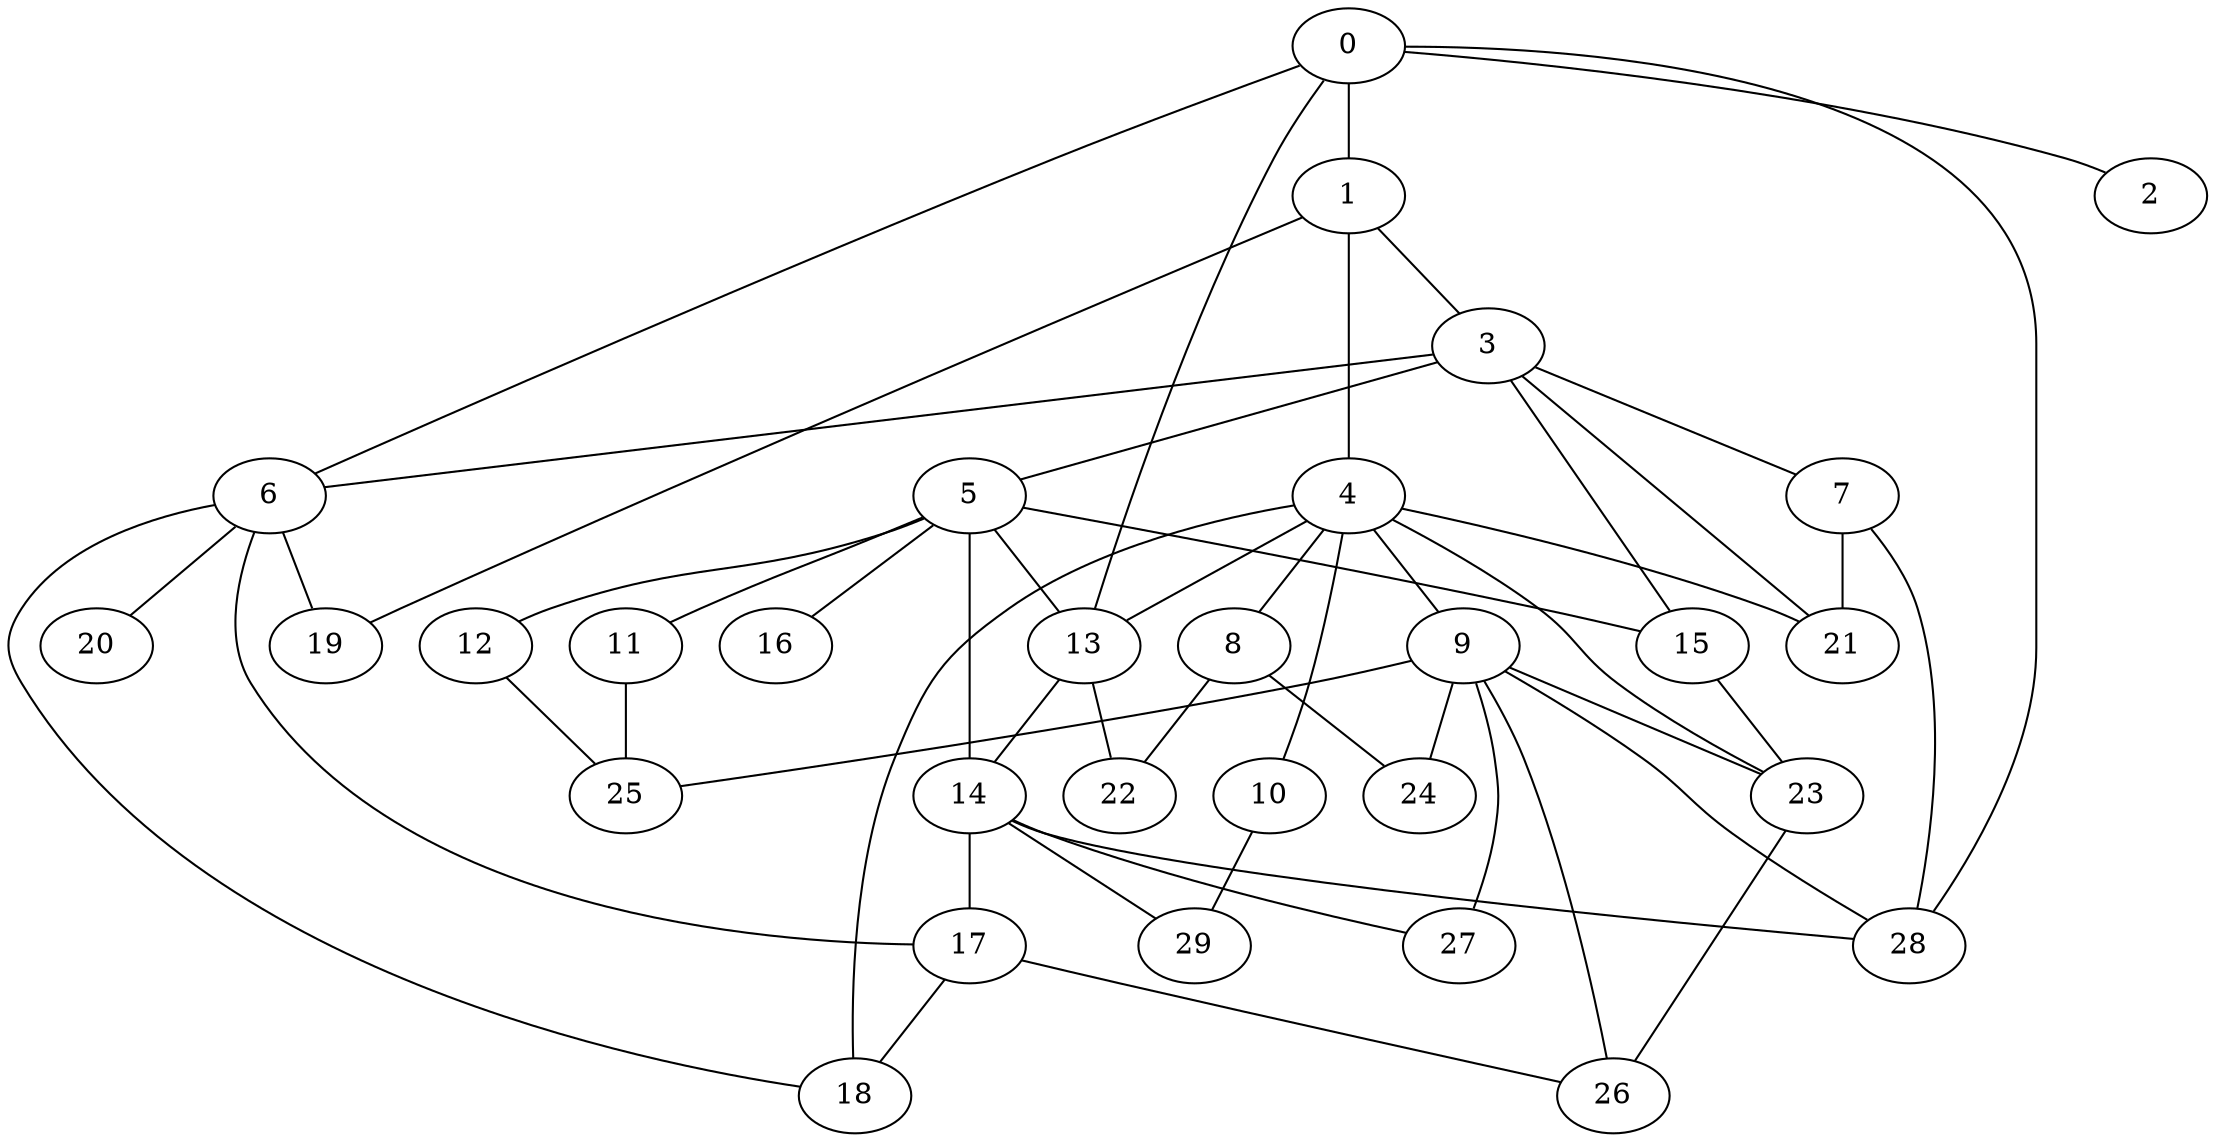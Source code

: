 
graph graphname {
    0 -- 1
0 -- 2
0 -- 28
0 -- 13
0 -- 6
1 -- 3
1 -- 4
1 -- 19
3 -- 5
3 -- 6
3 -- 7
3 -- 15
3 -- 21
4 -- 8
4 -- 10
4 -- 9
4 -- 18
4 -- 13
4 -- 23
4 -- 21
5 -- 11
5 -- 12
5 -- 13
5 -- 14
5 -- 15
5 -- 16
6 -- 19
6 -- 17
6 -- 18
6 -- 20
7 -- 21
7 -- 28
8 -- 22
8 -- 24
9 -- 23
9 -- 24
9 -- 25
9 -- 26
9 -- 27
9 -- 28
10 -- 29
11 -- 25
12 -- 25
13 -- 22
13 -- 14
14 -- 17
14 -- 27
14 -- 28
14 -- 29
15 -- 23
17 -- 18
17 -- 26
23 -- 26

}
